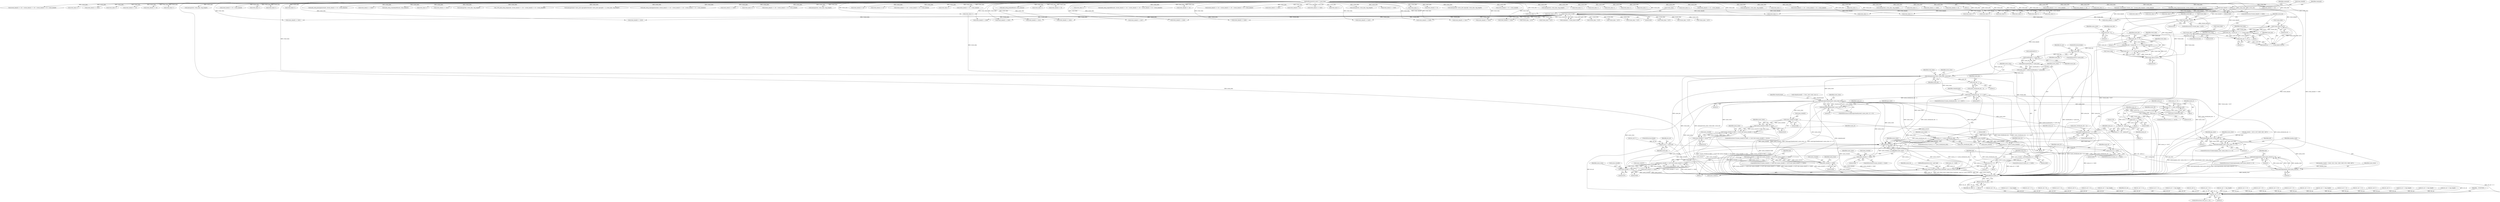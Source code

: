 digraph "0_wildmidi_660b513d99bced8783a4a5984ac2f742c74ebbdd_4@API" {
"1001338" [label="(Call,sizeof(uint8_t) * sysex_len)"];
"1001330" [label="(Call,!sysex_len)"];
"1001317" [label="(Call,sysex_len = (sysex_len << 7) + (*event_data & 0x7F))"];
"1001320" [label="(Call,sysex_len << 7)"];
"1001299" [label="(Call,sysex_len = (sysex_len << 7) + (*event_data & 0x7F))"];
"1001302" [label="(Call,sysex_len << 7)"];
"1001284" [label="(Call,sysex_len = 0)"];
"1001305" [label="(Call,*event_data & 0x7F)"];
"1000171" [label="(Call,event_data[0] >= 0x80)"];
"1000143" [label="(MethodParameterIn,uint8_t * event_data)"];
"1001292" [label="(Call,*event_data > 0x7f)"];
"1000179" [label="(Call,*event_data & 0xf0)"];
"1001313" [label="(Call,*event_data > 0x7f)"];
"1001323" [label="(Call,*event_data & 0x7F)"];
"1001337" [label="(Call,malloc(sizeof(uint8_t) * sysex_len))"];
"1001335" [label="(Call,sysex_store = malloc(sizeof(uint8_t) * sysex_len))"];
"1001342" [label="(Call,memcpy(sysex_store, event_data, sysex_len))"];
"1001347" [label="(Call,sysex_store[sysex_len - 1] == 0xF7)"];
"1001360" [label="(Call,memcmp(rolandsysexid, sysex_store, 4))"];
"1001359" [label="(Call,memcmp(rolandsysexid, sysex_store, 4) == 0)"];
"1001376" [label="(Call,sysex_cs += sysex_store[sysex_ofs])"];
"1001382" [label="(Call,sysex_cs > 0x7F)"];
"1001386" [label="(Call,sysex_cs -= 0x80)"];
"1001400" [label="(Call,128 - sysex_cs)"];
"1001398" [label="(Call,sysex_cs = 128 - sysex_cs)"];
"1001404" [label="(Call,sysex_cs == sysex_store[sysex_ofs])"];
"1001514" [label="(Call,free(sysex_store))"];
"1001391" [label="(Call,sysex_store[sysex_ofs + 1] != 0xf7)"];
"1001411" [label="(Call,sysex_store[4] == 0x40)"];
"1001420" [label="(Call,sysex_store[5] & 0xf0)"];
"1001419" [label="(Call,(sysex_store[5] & 0xf0) == 0x10)"];
"1001418" [label="(Call,((sysex_store[5] & 0xf0) == 0x10) && (sysex_store[6] == 0x15))"];
"1001435" [label="(Call,0x0f & sysex_store[5])"];
"1001433" [label="(Call,sysex_ch = 0x0f & sysex_store[5])"];
"1001441" [label="(Call,sysex_ch == 0x00)"];
"1001450" [label="(Call,sysex_ch <= 0x09)"];
"1001454" [label="(Call,sysex_ch -= 1)"];
"1001457" [label="(Call,midi_setup_sysex_roland_drum_track(mdi, sysex_ch, sysex_store[7]))"];
"1001466" [label="(Call,sysex_store[5] == 0x00)"];
"1001465" [label="(Call,(sysex_store[5] == 0x00) && (sysex_store[6] == 0x7F) && (sysex_store[7] == 0x00))"];
"1001426" [label="(Call,sysex_store[6] == 0x15)"];
"1001472" [label="(Call,sysex_store[6] == 0x7F)"];
"1001471" [label="(Call,(sysex_store[6] == 0x7F) && (sysex_store[7] == 0x00))"];
"1001477" [label="(Call,sysex_store[7] == 0x00)"];
"1001495" [label="(Call,memcmp(gm_reset, sysex_store, 5))"];
"1001494" [label="(Call,memcmp(gm_reset, sysex_store, 5) == 0)"];
"1001506" [label="(Call,memcmp(yamaha_reset,sysex_store,8))"];
"1001505" [label="(Call,memcmp(yamaha_reset,sysex_store,8) == 0)"];
"1001350" [label="(Call,sysex_len - 1)"];
"1001519" [label="(Call,ret_cnt += sysex_len)"];
"1001539" [label="(Call,ret_cnt == 0)"];
"1001548" [label="(Return,return ret_cnt;)"];
"1000147" [label="(Call,ret_cnt = 0)"];
"1000312" [label="(Call,event_data++)"];
"1001186" [label="(Call,(event_data[4] << 8) + event_data[5])"];
"1001289" [label="(Identifier,sysex_store)"];
"1001374" [label="(ControlStructure,do)"];
"1001471" [label="(Call,(sysex_store[6] == 0x7F) && (sysex_store[7] == 0x00))"];
"1000142" [label="(MethodParameterIn,struct _mdi *mdi)"];
"1001306" [label="(Call,*event_data)"];
"1001334" [label="(Identifier,ret_cnt)"];
"1001324" [label="(Call,*event_data)"];
"1001181" [label="(Call,event_data[3] << 16)"];
"1001391" [label="(Call,sysex_store[sysex_ofs + 1] != 0xf7)"];
"1001441" [label="(Call,sysex_ch == 0x00)"];
"1000145" [label="(Block,)"];
"1001292" [label="(Call,*event_data > 0x7f)"];
"1000358" [label="(Call,event_data[0] == 0x00)"];
"1000888" [label="(Call,event_data++)"];
"1001138" [label="(Call,mdi->events[mdi->events_size - 1].event_data.channel = event_data[2])"];
"1000369" [label="(Call,midi_setup_sequenceno(mdi, ((event_data[2] << 8) + event_data[3])))"];
"1001502" [label="(Identifier,mdi)"];
"1001453" [label="(Block,)"];
"1001440" [label="(ControlStructure,if (sysex_ch == 0x00))"];
"1001337" [label="(Call,malloc(sizeof(uint8_t) * sysex_len))"];
"1000798" [label="(Call,*event_data > 0x7f)"];
"1001286" [label="(Literal,0)"];
"1001419" [label="(Call,(sysex_store[5] & 0xf0) == 0x10)"];
"1001001" [label="(Call,ret_cnt += tmp_length)"];
"1001175" [label="(Call,event_data[2] << 24)"];
"1001360" [label="(Call,memcmp(rolandsysexid, sysex_store, 4))"];
"1001117" [label="(Call,(event_data[3] << 24) + (event_data[4] << 16) + (event_data[5] << 8) + event_data[6])"];
"1001299" [label="(Call,sysex_len = (sysex_len << 7) + (*event_data & 0x7F))"];
"1001233" [label="(Call,*event_data > 0x7f)"];
"1001538" [label="(ControlStructure,if (ret_cnt == 0))"];
"1001491" [label="(Call,yamaha_reset[] = {0x43, 0x10, 0x4c, 0x00, 0x00, 0x7e, 0x00, 0xf7})"];
"1001387" [label="(Identifier,sysex_cs)"];
"1001155" [label="(Call,ret_cnt += 7)"];
"1001534" [label="(Call,ret_cnt = 0)"];
"1000464" [label="(Call,event_data++)"];
"1001295" [label="(Literal,0x7f)"];
"1001327" [label="(Call,event_data++)"];
"1001386" [label="(Call,sysex_cs -= 0x80)"];
"1001481" [label="(Literal,0x00)"];
"1000363" [label="(Call,event_data[1] == 0x02)"];
"1000504" [label="(Call,event_data++)"];
"1001450" [label="(Call,sysex_ch <= 0x09)"];
"1001350" [label="(Call,sysex_len - 1)"];
"1001514" [label="(Call,free(sysex_store))"];
"1001338" [label="(Call,sizeof(uint8_t) * sysex_len)"];
"1001318" [label="(Identifier,sysex_len)"];
"1001084" [label="(Call,event_data[2] << 16)"];
"1001118" [label="(Call,event_data[3] << 24)"];
"1000866" [label="(Call,event_data++)"];
"1001520" [label="(Identifier,ret_cnt)"];
"1001336" [label="(Identifier,sysex_store)"];
"1000170" [label="(ControlStructure,if (event_data[0] >= 0x80))"];
"1000195" [label="(Identifier,command)"];
"1001424" [label="(Literal,0xf0)"];
"1000458" [label="(Call,event_data[0] == 0x02)"];
"1000224" [label="(Call,ret_cnt += 2)"];
"1001421" [label="(Call,sysex_store[5])"];
"1000770" [label="(Call,memcpy(text, event_data, tmp_length))"];
"1001345" [label="(Identifier,sysex_len)"];
"1001311" [label="(Call,ret_cnt++)"];
"1001319" [label="(Call,(sysex_len << 7) + (*event_data & 0x7F))"];
"1001284" [label="(Call,sysex_len = 0)"];
"1001070" [label="(Call,event_data[0] == 0x51)"];
"1000271" [label="(Call,ret_cnt += 2)"];
"1001214" [label="(Call,(event_data[2] << 8) + event_data[3])"];
"1001404" [label="(Call,sysex_cs == sysex_store[sysex_ofs])"];
"1001412" [label="(Call,sysex_store[4])"];
"1000793" [label="(Call,event_data++)"];
"1001308" [label="(Literal,0x7F)"];
"1001455" [label="(Identifier,sysex_ch)"];
"1001356" [label="(Call,rolandsysexid[] = { 0x41, 0x10, 0x42, 0x12 })"];
"1001270" [label="(Call,ret_cnt += tmp_length)"];
"1001304" [label="(Literal,7)"];
"1001413" [label="(Identifier,sysex_store)"];
"1001344" [label="(Identifier,event_data)"];
"1001449" [label="(ControlStructure,if (sysex_ch <= 0x09))"];
"1001521" [label="(Identifier,sysex_len)"];
"1000906" [label="(Call,event_data++)"];
"1001398" [label="(Call,sysex_cs = 128 - sysex_cs)"];
"1001302" [label="(Call,sysex_len << 7)"];
"1000714" [label="(Call,event_data[0] == 0x04)"];
"1000669" [label="(Call,event_data++)"];
"1000284" [label="(Call,event_data++)"];
"1001212" [label="(Call,midi_setup_keysignature(mdi, ((event_data[2] << 8) + event_data[3])))"];
"1001541" [label="(Literal,0)"];
"1000944" [label="(Call,*event_data > 0x7f)"];
"1001357" [label="(Identifier,rolandsysexid)"];
"1001365" [label="(Block,)"];
"1001166" [label="(Call,event_data[1] == 0x04)"];
"1001362" [label="(Identifier,sysex_store)"];
"1001540" [label="(Identifier,ret_cnt)"];
"1001018" [label="(Call,midi_setup_channelprefix(mdi, event_data[2]))"];
"1001451" [label="(Identifier,sysex_ch)"];
"1001496" [label="(Identifier,gm_reset)"];
"1000342" [label="(Call,ret_cnt += 2)"];
"1001297" [label="(ControlStructure,do)"];
"1000815" [label="(Call,event_data++)"];
"1001417" [label="(ControlStructure,if (((sysex_store[5] & 0xf0) == 0x10) && (sysex_store[6] == 0x15)))"];
"1001282" [label="(Block,)"];
"1000396" [label="(Call,*event_data > 0x7f)"];
"1001034" [label="(Call,event_data[1] == 0x01)"];
"1001495" [label="(Call,memcmp(gm_reset, sysex_store, 5))"];
"1001377" [label="(Identifier,sysex_cs)"];
"1001510" [label="(Literal,0)"];
"1000291" [label="(Call,ret_cnt += 2)"];
"1001436" [label="(Literal,0x0f)"];
"1000916" [label="(Call,memcpy(text, event_data, tmp_length))"];
"1001539" [label="(Call,ret_cnt == 0)"];
"1001081" [label="(Call,_WM_midi_setup_tempo(mdi, ((event_data[2] << 16) + (event_data[3] << 8) + event_data[4])))"];
"1001298" [label="(Block,)"];
"1001330" [label="(Call,!sysex_len)"];
"1001291" [label="(ControlStructure,if (*event_data > 0x7f))"];
"1000180" [label="(Call,*event_data)"];
"1000539" [label="(Call,memcpy(&mdi->extra_info.copyright[strlen(mdi->extra_info.copyright) + 1], event_data, tmp_length))"];
"1001172" [label="(Call,midi_setup_timesignature(mdi, ((event_data[2] << 24) + (event_data[3] << 16) + (event_data[4] << 8) + event_data[5])))"];
"1001346" [label="(ControlStructure,if (sysex_store[sysex_len - 1] == 0xF7))"];
"1001348" [label="(Call,sysex_store[sysex_len - 1])"];
"1001466" [label="(Call,sysex_store[5] == 0x00)"];
"1001349" [label="(Identifier,sysex_store)"];
"1000709" [label="(Call,ret_cnt += tmp_length)"];
"1001310" [label="(Identifier,event_data)"];
"1001075" [label="(Call,event_data[1] == 0x03)"];
"1001498" [label="(Literal,5)"];
"1001434" [label="(Identifier,sysex_ch)"];
"1000244" [label="(Call,event_data++)"];
"1000742" [label="(Call,event_data++)"];
"1001123" [label="(Call,(event_data[4] << 16) + (event_data[5] << 8) + event_data[6])"];
"1001489" [label="(Identifier,gm_reset)"];
"1001435" [label="(Call,0x0f & sysex_store[5])"];
"1001494" [label="(Call,memcmp(gm_reset, sysex_store, 5) == 0)"];
"1000305" [label="(Call,ret_cnt++)"];
"1000251" [label="(Call,ret_cnt += 2)"];
"1001445" [label="(Call,sysex_ch = 0x09)"];
"1000989" [label="(Call,memcpy(text, event_data, tmp_length))"];
"1001313" [label="(Call,*event_data > 0x7f)"];
"1001341" [label="(Identifier,sysex_len)"];
"1000279" [label="(Call,event_data++)"];
"1001382" [label="(Call,sysex_cs > 0x7F)"];
"1001403" [label="(ControlStructure,if (sysex_cs == sysex_store[sysex_ofs]))"];
"1001285" [label="(Identifier,sysex_len)"];
"1001215" [label="(Call,event_data[2] << 8)"];
"1001452" [label="(Literal,0x09)"];
"1000179" [label="(Call,*event_data & 0xf0)"];
"1001513" [label="(Identifier,mdi)"];
"1000652" [label="(Call,*event_data > 0x7f)"];
"1000230" [label="(Call,event_data[1] == 0)"];
"1001353" [label="(Literal,0xF7)"];
"1001305" [label="(Call,*event_data & 0x7F)"];
"1001083" [label="(Call,(event_data[2] << 16) + (event_data[3] << 8) + event_data[4])"];
"1000177" [label="(Call,command = *event_data & 0xf0)"];
"1000469" [label="(Call,*event_data > 0x7f)"];
"1000725" [label="(Call,*event_data > 0x7f)"];
"1000217" [label="(Call,event_data++)"];
"1001368" [label="(Identifier,sysex_cs)"];
"1000453" [label="(Call,ret_cnt += tmp_length)"];
"1001250" [label="(Call,event_data++)"];
"1001352" [label="(Literal,1)"];
"1001323" [label="(Call,*event_data & 0x7F)"];
"1001317" [label="(Call,sysex_len = (sysex_len << 7) + (*event_data & 0x7F))"];
"1000371" [label="(Call,(event_data[2] << 8) + event_data[3])"];
"1001402" [label="(Identifier,sysex_cs)"];
"1001517" [label="(Identifier,sysex_store)"];
"1001007" [label="(Call,event_data[0] == 0x20)"];
"1000299" [label="(Call,event_data++)"];
"1001161" [label="(Call,event_data[0] == 0x58)"];
"1001410" [label="(ControlStructure,if (sysex_store[4] == 0x40))"];
"1001476" [label="(Literal,0x7F)"];
"1001333" [label="(Call,ret_cnt++)"];
"1001098" [label="(Call,ret_cnt += 5)"];
"1001326" [label="(Literal,0x7F)"];
"1000385" [label="(Call,event_data[0] == 0x01)"];
"1001040" [label="(Call,midi_setup_portprefix(mdi, event_data[2]))"];
"1000391" [label="(Call,event_data++)"];
"1001472" [label="(Call,sysex_store[6] == 0x7F)"];
"1001519" [label="(Call,ret_cnt += sysex_len)"];
"1001045" [label="(Call,ret_cnt += 3)"];
"1001329" [label="(ControlStructure,if (!sysex_len))"];
"1001361" [label="(Identifier,rolandsysexid)"];
"1000372" [label="(Call,event_data[2] << 8)"];
"1001467" [label="(Call,sysex_store[5])"];
"1001325" [label="(Identifier,event_data)"];
"1001201" [label="(Call,event_data[0] == 0x59)"];
"1001405" [label="(Identifier,sysex_cs)"];
"1001104" [label="(Call,event_data[0] == 0x54)"];
"1000239" [label="(Call,event_data++)"];
"1000641" [label="(Call,event_data[0] == 0x03)"];
"1001470" [label="(Literal,0x00)"];
"1001378" [label="(Call,sysex_store[sysex_ofs])"];
"1001359" [label="(Call,memcmp(rolandsysexid, sysex_store, 4) == 0)"];
"1001509" [label="(Literal,8)"];
"1000760" [label="(Call,event_data++)"];
"1001456" [label="(Literal,1)"];
"1001384" [label="(Literal,0x7F)"];
"1001195" [label="(Call,ret_cnt += 6)"];
"1001064" [label="(Call,ret_cnt += 2)"];
"1001347" [label="(Call,sysex_store[sysex_len - 1] == 0xF7)"];
"1001321" [label="(Identifier,sysex_len)"];
"1001497" [label="(Identifier,sysex_store)"];
"1001115" [label="(Call,midi_setup_smpteoffset(mdi, ((event_data[3] << 24) + (event_data[4] << 16) + (event_data[5] << 8) + event_data[6])))"];
"1000175" [label="(Literal,0x80)"];
"1001422" [label="(Identifier,sysex_store)"];
"1001023" [label="(Call,ret_cnt += 3)"];
"1001301" [label="(Call,(sysex_len << 7) + (*event_data & 0x7F))"];
"1001124" [label="(Call,event_data[4] << 16)"];
"1001335" [label="(Call,sysex_store = malloc(sizeof(uint8_t) * sysex_len))"];
"1001460" [label="(Call,sysex_store[7])"];
"1001303" [label="(Identifier,sysex_len)"];
"1001174" [label="(Call,(event_data[2] << 24) + (event_data[3] << 16) + (event_data[4] << 8) + event_data[5])"];
"1001442" [label="(Identifier,sysex_ch)"];
"1001458" [label="(Identifier,mdi)"];
"1000636" [label="(Call,ret_cnt += tmp_length)"];
"1001012" [label="(Call,event_data[1] == 0x01)"];
"1000871" [label="(Call,*event_data > 0x7f)"];
"1001090" [label="(Call,event_data[3] << 8)"];
"1001425" [label="(Literal,0x10)"];
"1001464" [label="(ControlStructure,if ((sysex_store[5] == 0x00) && (sysex_store[6] == 0x7F) && (sysex_store[7] == 0x00)))"];
"1001223" [label="(Call,ret_cnt += 4)"];
"1001376" [label="(Call,sysex_cs += sysex_store[sysex_ofs])"];
"1001322" [label="(Literal,7)"];
"1001206" [label="(Call,event_data[1] == 0x02)"];
"1001474" [label="(Identifier,sysex_store)"];
"1001364" [label="(Literal,0)"];
"1001427" [label="(Call,sysex_store[6])"];
"1001390" [label="(Identifier,sysex_ofs)"];
"1000431" [label="(Call,event_data++)"];
"1000380" [label="(Call,ret_cnt += 4)"];
"1000182" [label="(Literal,0xf0)"];
"1001548" [label="(Return,return ret_cnt;)"];
"1001532" [label="(ControlStructure,break;)"];
"1001314" [label="(Call,*event_data)"];
"1001388" [label="(Literal,0x80)"];
"1001381" [label="(ControlStructure,if (sysex_cs > 0x7F))"];
"1001401" [label="(Literal,128)"];
"1000259" [label="(Call,event_data++)"];
"1000697" [label="(Call,memcpy(text, event_data, tmp_length))"];
"1001109" [label="(Call,event_data[1] == 0x05)"];
"1001300" [label="(Identifier,sysex_len)"];
"1001293" [label="(Call,*event_data)"];
"1000330" [label="(Call,event_data++)"];
"1001029" [label="(Call,event_data[0] == 0x21)"];
"1001433" [label="(Call,sysex_ch = 0x0f & sysex_store[5])"];
"1001418" [label="(Call,((sysex_store[5] & 0xf0) == 0x10) && (sysex_store[6] == 0x15))"];
"1001507" [label="(Identifier,yamaha_reset)"];
"1001550" [label="(MethodReturn,uint32_t)"];
"1001351" [label="(Identifier,sysex_len)"];
"1001342" [label="(Call,memcpy(sysex_store, event_data, sysex_len))"];
"1001508" [label="(Identifier,sysex_store)"];
"1000979" [label="(Call,event_data++)"];
"1001187" [label="(Call,event_data[4] << 8)"];
"1001307" [label="(Identifier,event_data)"];
"1000601" [label="(Call,memcpy(mdi->extra_info.copyright, event_data, tmp_length))"];
"1001051" [label="(Call,event_data[0] == 0x2F)"];
"1001493" [label="(ControlStructure,if (memcmp(gm_reset, sysex_store, 5) == 0))"];
"1001129" [label="(Call,(event_data[5] << 8) + event_data[6])"];
"1001446" [label="(Identifier,sysex_ch)"];
"1000860" [label="(Call,event_data[0] == 0x06)"];
"1001443" [label="(Literal,0x00)"];
"1001468" [label="(Identifier,sysex_store)"];
"1001339" [label="(Call,sizeof(uint8_t))"];
"1000264" [label="(Call,event_data++)"];
"1001437" [label="(Call,sysex_store[5])"];
"1000178" [label="(Identifier,command)"];
"1000190" [label="(Call,ret_cnt++)"];
"1000624" [label="(Call,memcpy(text, event_data, tmp_length))"];
"1000486" [label="(Call,event_data++)"];
"1000687" [label="(Call,event_data++)"];
"1001478" [label="(Call,sysex_store[7])"];
"1001332" [label="(ControlStructure,break;)"];
"1001411" [label="(Call,sysex_store[4] == 0x40)"];
"1001477" [label="(Call,sysex_store[7] == 0x00)"];
"1001399" [label="(Identifier,sysex_cs)"];
"1001431" [label="(Block,)"];
"1001459" [label="(Identifier,sysex_ch)"];
"1001473" [label="(Call,sysex_store[6])"];
"1000720" [label="(Call,event_data++)"];
"1001505" [label="(Call,memcmp(yamaha_reset,sysex_store,8) == 0)"];
"1001430" [label="(Literal,0x15)"];
"1000318" [label="(Call,ret_cnt++)"];
"1000855" [label="(Call,ret_cnt += tmp_length)"];
"1001465" [label="(Call,(sysex_store[5] == 0x00) && (sysex_store[6] == 0x7F) && (sysex_store[7] == 0x00))"];
"1000939" [label="(Call,event_data++)"];
"1000961" [label="(Call,event_data++)"];
"1000787" [label="(Call,event_data[0] == 0x05)"];
"1001515" [label="(Identifier,sysex_store)"];
"1001400" [label="(Call,128 - sysex_cs)"];
"1001309" [label="(Call,event_data++)"];
"1000647" [label="(Call,event_data++)"];
"1001089" [label="(Call,(event_data[3] << 8) + event_data[4])"];
"1000143" [label="(MethodParameterIn,uint8_t * event_data)"];
"1000325" [label="(Call,event_data++)"];
"1001320" [label="(Call,sysex_len << 7)"];
"1001392" [label="(Call,sysex_store[sysex_ofs + 1])"];
"1000172" [label="(Call,event_data[0])"];
"1000441" [label="(Call,memcpy(text, event_data, tmp_length))"];
"1001415" [label="(Literal,0x40)"];
"1001479" [label="(Identifier,sysex_store)"];
"1000833" [label="(Call,event_data++)"];
"1001488" [label="(Call,gm_reset[] = {0x7e, 0x7f, 0x09, 0x01, 0xf7})"];
"1000782" [label="(Call,ret_cnt += tmp_length)"];
"1001180" [label="(Call,(event_data[3] << 16) + (event_data[4] << 8) + event_data[5])"];
"1001506" [label="(Call,memcmp(yamaha_reset,sysex_store,8))"];
"1000928" [label="(Call,ret_cnt += tmp_length)"];
"1001406" [label="(Call,sysex_store[sysex_ofs])"];
"1000933" [label="(Call,event_data[0] == 0x07)"];
"1001363" [label="(Literal,4)"];
"1001358" [label="(ControlStructure,if (memcmp(rolandsysexid, sysex_store, 4) == 0))"];
"1001228" [label="(Call,event_data++)"];
"1001457" [label="(Call,midi_setup_sysex_roland_drum_track(mdi, sysex_ch, sysex_store[7]))"];
"1001397" [label="(Literal,0xf7)"];
"1000212" [label="(Call,event_data++)"];
"1001316" [label="(Literal,0x7f)"];
"1001367" [label="(Call,sysex_cs = 0)"];
"1001549" [label="(Identifier,ret_cnt)"];
"1001499" [label="(Literal,0)"];
"1000843" [label="(Call,memcpy(text, event_data, tmp_length))"];
"1000413" [label="(Call,event_data++)"];
"1001343" [label="(Identifier,sysex_store)"];
"1001420" [label="(Call,sysex_store[5] & 0xf0)"];
"1001543" [label="(Identifier,__FUNCTION__)"];
"1001056" [label="(Call,event_data[1] == 0x00)"];
"1001130" [label="(Call,event_data[5] << 8)"];
"1001484" [label="(Identifier,mdi)"];
"1001504" [label="(ControlStructure,if (memcmp(yamaha_reset,sysex_store,8) == 0))"];
"1001428" [label="(Identifier,sysex_store)"];
"1001328" [label="(Identifier,event_data)"];
"1001331" [label="(Identifier,sysex_len)"];
"1001426" [label="(Call,sysex_store[6] == 0x15)"];
"1001383" [label="(Identifier,sysex_cs)"];
"1001375" [label="(Block,)"];
"1000187" [label="(Call,event_data++)"];
"1000171" [label="(Call,event_data[0] >= 0x80)"];
"1001385" [label="(Block,)"];
"1001454" [label="(Call,sysex_ch -= 1)"];
"1001338" -> "1001337"  [label="AST: "];
"1001338" -> "1001341"  [label="CFG: "];
"1001339" -> "1001338"  [label="AST: "];
"1001341" -> "1001338"  [label="AST: "];
"1001337" -> "1001338"  [label="CFG: "];
"1001338" -> "1001337"  [label="DDG: sysex_len"];
"1001330" -> "1001338"  [label="DDG: sysex_len"];
"1001338" -> "1001342"  [label="DDG: sysex_len"];
"1001330" -> "1001329"  [label="AST: "];
"1001330" -> "1001331"  [label="CFG: "];
"1001331" -> "1001330"  [label="AST: "];
"1001332" -> "1001330"  [label="CFG: "];
"1001334" -> "1001330"  [label="CFG: "];
"1001330" -> "1001550"  [label="DDG: !sysex_len"];
"1001330" -> "1001550"  [label="DDG: sysex_len"];
"1001317" -> "1001330"  [label="DDG: sysex_len"];
"1001317" -> "1001282"  [label="AST: "];
"1001317" -> "1001319"  [label="CFG: "];
"1001318" -> "1001317"  [label="AST: "];
"1001319" -> "1001317"  [label="AST: "];
"1001328" -> "1001317"  [label="CFG: "];
"1001317" -> "1001550"  [label="DDG: (sysex_len << 7) + (*event_data & 0x7F)"];
"1001320" -> "1001317"  [label="DDG: sysex_len"];
"1001320" -> "1001317"  [label="DDG: 7"];
"1001323" -> "1001317"  [label="DDG: *event_data"];
"1001323" -> "1001317"  [label="DDG: 0x7F"];
"1001320" -> "1001319"  [label="AST: "];
"1001320" -> "1001322"  [label="CFG: "];
"1001321" -> "1001320"  [label="AST: "];
"1001322" -> "1001320"  [label="AST: "];
"1001325" -> "1001320"  [label="CFG: "];
"1001320" -> "1001319"  [label="DDG: sysex_len"];
"1001320" -> "1001319"  [label="DDG: 7"];
"1001299" -> "1001320"  [label="DDG: sysex_len"];
"1001284" -> "1001320"  [label="DDG: sysex_len"];
"1001299" -> "1001298"  [label="AST: "];
"1001299" -> "1001301"  [label="CFG: "];
"1001300" -> "1001299"  [label="AST: "];
"1001301" -> "1001299"  [label="AST: "];
"1001310" -> "1001299"  [label="CFG: "];
"1001302" -> "1001299"  [label="DDG: sysex_len"];
"1001302" -> "1001299"  [label="DDG: 7"];
"1001305" -> "1001299"  [label="DDG: *event_data"];
"1001305" -> "1001299"  [label="DDG: 0x7F"];
"1001299" -> "1001302"  [label="DDG: sysex_len"];
"1001302" -> "1001301"  [label="AST: "];
"1001302" -> "1001304"  [label="CFG: "];
"1001303" -> "1001302"  [label="AST: "];
"1001304" -> "1001302"  [label="AST: "];
"1001307" -> "1001302"  [label="CFG: "];
"1001302" -> "1001301"  [label="DDG: sysex_len"];
"1001302" -> "1001301"  [label="DDG: 7"];
"1001284" -> "1001302"  [label="DDG: sysex_len"];
"1001284" -> "1001282"  [label="AST: "];
"1001284" -> "1001286"  [label="CFG: "];
"1001285" -> "1001284"  [label="AST: "];
"1001286" -> "1001284"  [label="AST: "];
"1001289" -> "1001284"  [label="CFG: "];
"1001305" -> "1001301"  [label="AST: "];
"1001305" -> "1001308"  [label="CFG: "];
"1001306" -> "1001305"  [label="AST: "];
"1001308" -> "1001305"  [label="AST: "];
"1001301" -> "1001305"  [label="CFG: "];
"1001305" -> "1001301"  [label="DDG: *event_data"];
"1001305" -> "1001301"  [label="DDG: 0x7F"];
"1000171" -> "1001305"  [label="DDG: event_data[0]"];
"1001292" -> "1001305"  [label="DDG: *event_data"];
"1001313" -> "1001305"  [label="DDG: *event_data"];
"1001305" -> "1001313"  [label="DDG: *event_data"];
"1000171" -> "1000170"  [label="AST: "];
"1000171" -> "1000175"  [label="CFG: "];
"1000172" -> "1000171"  [label="AST: "];
"1000175" -> "1000171"  [label="AST: "];
"1000178" -> "1000171"  [label="CFG: "];
"1000195" -> "1000171"  [label="CFG: "];
"1000171" -> "1001550"  [label="DDG: event_data[0]"];
"1000171" -> "1001550"  [label="DDG: event_data[0] >= 0x80"];
"1000143" -> "1000171"  [label="DDG: event_data"];
"1000171" -> "1000179"  [label="DDG: event_data[0]"];
"1000171" -> "1000187"  [label="DDG: event_data[0]"];
"1000171" -> "1000212"  [label="DDG: event_data[0]"];
"1000171" -> "1000217"  [label="DDG: event_data[0]"];
"1000171" -> "1000239"  [label="DDG: event_data[0]"];
"1000171" -> "1000244"  [label="DDG: event_data[0]"];
"1000171" -> "1000259"  [label="DDG: event_data[0]"];
"1000171" -> "1000264"  [label="DDG: event_data[0]"];
"1000171" -> "1000279"  [label="DDG: event_data[0]"];
"1000171" -> "1000284"  [label="DDG: event_data[0]"];
"1000171" -> "1000299"  [label="DDG: event_data[0]"];
"1000171" -> "1000312"  [label="DDG: event_data[0]"];
"1000171" -> "1000325"  [label="DDG: event_data[0]"];
"1000171" -> "1000330"  [label="DDG: event_data[0]"];
"1000171" -> "1000358"  [label="DDG: event_data[0]"];
"1000171" -> "1001292"  [label="DDG: event_data[0]"];
"1000171" -> "1001309"  [label="DDG: event_data[0]"];
"1000171" -> "1001313"  [label="DDG: event_data[0]"];
"1000171" -> "1001323"  [label="DDG: event_data[0]"];
"1000171" -> "1001327"  [label="DDG: event_data[0]"];
"1000171" -> "1001342"  [label="DDG: event_data[0]"];
"1000143" -> "1000141"  [label="AST: "];
"1000143" -> "1001550"  [label="DDG: event_data"];
"1000143" -> "1000187"  [label="DDG: event_data"];
"1000143" -> "1000212"  [label="DDG: event_data"];
"1000143" -> "1000217"  [label="DDG: event_data"];
"1000143" -> "1000230"  [label="DDG: event_data"];
"1000143" -> "1000239"  [label="DDG: event_data"];
"1000143" -> "1000244"  [label="DDG: event_data"];
"1000143" -> "1000259"  [label="DDG: event_data"];
"1000143" -> "1000264"  [label="DDG: event_data"];
"1000143" -> "1000279"  [label="DDG: event_data"];
"1000143" -> "1000284"  [label="DDG: event_data"];
"1000143" -> "1000299"  [label="DDG: event_data"];
"1000143" -> "1000312"  [label="DDG: event_data"];
"1000143" -> "1000325"  [label="DDG: event_data"];
"1000143" -> "1000330"  [label="DDG: event_data"];
"1000143" -> "1000358"  [label="DDG: event_data"];
"1000143" -> "1000363"  [label="DDG: event_data"];
"1000143" -> "1000369"  [label="DDG: event_data"];
"1000143" -> "1000372"  [label="DDG: event_data"];
"1000143" -> "1000371"  [label="DDG: event_data"];
"1000143" -> "1000385"  [label="DDG: event_data"];
"1000143" -> "1000391"  [label="DDG: event_data"];
"1000143" -> "1000413"  [label="DDG: event_data"];
"1000143" -> "1000431"  [label="DDG: event_data"];
"1000143" -> "1000441"  [label="DDG: event_data"];
"1000143" -> "1000458"  [label="DDG: event_data"];
"1000143" -> "1000464"  [label="DDG: event_data"];
"1000143" -> "1000486"  [label="DDG: event_data"];
"1000143" -> "1000504"  [label="DDG: event_data"];
"1000143" -> "1000539"  [label="DDG: event_data"];
"1000143" -> "1000601"  [label="DDG: event_data"];
"1000143" -> "1000624"  [label="DDG: event_data"];
"1000143" -> "1000641"  [label="DDG: event_data"];
"1000143" -> "1000647"  [label="DDG: event_data"];
"1000143" -> "1000669"  [label="DDG: event_data"];
"1000143" -> "1000687"  [label="DDG: event_data"];
"1000143" -> "1000697"  [label="DDG: event_data"];
"1000143" -> "1000714"  [label="DDG: event_data"];
"1000143" -> "1000720"  [label="DDG: event_data"];
"1000143" -> "1000742"  [label="DDG: event_data"];
"1000143" -> "1000760"  [label="DDG: event_data"];
"1000143" -> "1000770"  [label="DDG: event_data"];
"1000143" -> "1000787"  [label="DDG: event_data"];
"1000143" -> "1000793"  [label="DDG: event_data"];
"1000143" -> "1000815"  [label="DDG: event_data"];
"1000143" -> "1000833"  [label="DDG: event_data"];
"1000143" -> "1000843"  [label="DDG: event_data"];
"1000143" -> "1000860"  [label="DDG: event_data"];
"1000143" -> "1000866"  [label="DDG: event_data"];
"1000143" -> "1000888"  [label="DDG: event_data"];
"1000143" -> "1000906"  [label="DDG: event_data"];
"1000143" -> "1000916"  [label="DDG: event_data"];
"1000143" -> "1000933"  [label="DDG: event_data"];
"1000143" -> "1000939"  [label="DDG: event_data"];
"1000143" -> "1000961"  [label="DDG: event_data"];
"1000143" -> "1000979"  [label="DDG: event_data"];
"1000143" -> "1000989"  [label="DDG: event_data"];
"1000143" -> "1001007"  [label="DDG: event_data"];
"1000143" -> "1001012"  [label="DDG: event_data"];
"1000143" -> "1001018"  [label="DDG: event_data"];
"1000143" -> "1001029"  [label="DDG: event_data"];
"1000143" -> "1001034"  [label="DDG: event_data"];
"1000143" -> "1001040"  [label="DDG: event_data"];
"1000143" -> "1001051"  [label="DDG: event_data"];
"1000143" -> "1001056"  [label="DDG: event_data"];
"1000143" -> "1001070"  [label="DDG: event_data"];
"1000143" -> "1001075"  [label="DDG: event_data"];
"1000143" -> "1001081"  [label="DDG: event_data"];
"1000143" -> "1001084"  [label="DDG: event_data"];
"1000143" -> "1001083"  [label="DDG: event_data"];
"1000143" -> "1001090"  [label="DDG: event_data"];
"1000143" -> "1001089"  [label="DDG: event_data"];
"1000143" -> "1001104"  [label="DDG: event_data"];
"1000143" -> "1001109"  [label="DDG: event_data"];
"1000143" -> "1001115"  [label="DDG: event_data"];
"1000143" -> "1001118"  [label="DDG: event_data"];
"1000143" -> "1001117"  [label="DDG: event_data"];
"1000143" -> "1001124"  [label="DDG: event_data"];
"1000143" -> "1001123"  [label="DDG: event_data"];
"1000143" -> "1001130"  [label="DDG: event_data"];
"1000143" -> "1001129"  [label="DDG: event_data"];
"1000143" -> "1001138"  [label="DDG: event_data"];
"1000143" -> "1001161"  [label="DDG: event_data"];
"1000143" -> "1001166"  [label="DDG: event_data"];
"1000143" -> "1001172"  [label="DDG: event_data"];
"1000143" -> "1001175"  [label="DDG: event_data"];
"1000143" -> "1001174"  [label="DDG: event_data"];
"1000143" -> "1001181"  [label="DDG: event_data"];
"1000143" -> "1001180"  [label="DDG: event_data"];
"1000143" -> "1001187"  [label="DDG: event_data"];
"1000143" -> "1001186"  [label="DDG: event_data"];
"1000143" -> "1001201"  [label="DDG: event_data"];
"1000143" -> "1001206"  [label="DDG: event_data"];
"1000143" -> "1001212"  [label="DDG: event_data"];
"1000143" -> "1001215"  [label="DDG: event_data"];
"1000143" -> "1001214"  [label="DDG: event_data"];
"1000143" -> "1001228"  [label="DDG: event_data"];
"1000143" -> "1001250"  [label="DDG: event_data"];
"1000143" -> "1001309"  [label="DDG: event_data"];
"1000143" -> "1001327"  [label="DDG: event_data"];
"1000143" -> "1001342"  [label="DDG: event_data"];
"1001292" -> "1001291"  [label="AST: "];
"1001292" -> "1001295"  [label="CFG: "];
"1001293" -> "1001292"  [label="AST: "];
"1001295" -> "1001292"  [label="AST: "];
"1001300" -> "1001292"  [label="CFG: "];
"1001318" -> "1001292"  [label="CFG: "];
"1001292" -> "1001550"  [label="DDG: *event_data > 0x7f"];
"1000179" -> "1001292"  [label="DDG: *event_data"];
"1001292" -> "1001323"  [label="DDG: *event_data"];
"1000179" -> "1000177"  [label="AST: "];
"1000179" -> "1000182"  [label="CFG: "];
"1000180" -> "1000179"  [label="AST: "];
"1000182" -> "1000179"  [label="AST: "];
"1000177" -> "1000179"  [label="CFG: "];
"1000179" -> "1001550"  [label="DDG: *event_data"];
"1000179" -> "1000177"  [label="DDG: *event_data"];
"1000179" -> "1000177"  [label="DDG: 0xf0"];
"1000179" -> "1000358"  [label="DDG: *event_data"];
"1000179" -> "1000385"  [label="DDG: *event_data"];
"1000179" -> "1000396"  [label="DDG: *event_data"];
"1000179" -> "1000458"  [label="DDG: *event_data"];
"1000179" -> "1000469"  [label="DDG: *event_data"];
"1000179" -> "1000641"  [label="DDG: *event_data"];
"1000179" -> "1000652"  [label="DDG: *event_data"];
"1000179" -> "1000714"  [label="DDG: *event_data"];
"1000179" -> "1000725"  [label="DDG: *event_data"];
"1000179" -> "1000787"  [label="DDG: *event_data"];
"1000179" -> "1000798"  [label="DDG: *event_data"];
"1000179" -> "1000860"  [label="DDG: *event_data"];
"1000179" -> "1000871"  [label="DDG: *event_data"];
"1000179" -> "1000933"  [label="DDG: *event_data"];
"1000179" -> "1000944"  [label="DDG: *event_data"];
"1000179" -> "1001007"  [label="DDG: *event_data"];
"1000179" -> "1001029"  [label="DDG: *event_data"];
"1000179" -> "1001051"  [label="DDG: *event_data"];
"1000179" -> "1001070"  [label="DDG: *event_data"];
"1000179" -> "1001104"  [label="DDG: *event_data"];
"1000179" -> "1001161"  [label="DDG: *event_data"];
"1000179" -> "1001201"  [label="DDG: *event_data"];
"1000179" -> "1001233"  [label="DDG: *event_data"];
"1001313" -> "1001297"  [label="AST: "];
"1001313" -> "1001316"  [label="CFG: "];
"1001314" -> "1001313"  [label="AST: "];
"1001316" -> "1001313"  [label="AST: "];
"1001300" -> "1001313"  [label="CFG: "];
"1001318" -> "1001313"  [label="CFG: "];
"1001313" -> "1001550"  [label="DDG: *event_data > 0x7f"];
"1001313" -> "1001323"  [label="DDG: *event_data"];
"1001323" -> "1001319"  [label="AST: "];
"1001323" -> "1001326"  [label="CFG: "];
"1001324" -> "1001323"  [label="AST: "];
"1001326" -> "1001323"  [label="AST: "];
"1001319" -> "1001323"  [label="CFG: "];
"1001323" -> "1001550"  [label="DDG: *event_data"];
"1001323" -> "1001319"  [label="DDG: *event_data"];
"1001323" -> "1001319"  [label="DDG: 0x7F"];
"1001337" -> "1001335"  [label="AST: "];
"1001335" -> "1001337"  [label="CFG: "];
"1001337" -> "1001550"  [label="DDG: sizeof(uint8_t) * sysex_len"];
"1001337" -> "1001335"  [label="DDG: sizeof(uint8_t) * sysex_len"];
"1001335" -> "1001282"  [label="AST: "];
"1001336" -> "1001335"  [label="AST: "];
"1001343" -> "1001335"  [label="CFG: "];
"1001335" -> "1001550"  [label="DDG: malloc(sizeof(uint8_t) * sysex_len)"];
"1001335" -> "1001342"  [label="DDG: sysex_store"];
"1001342" -> "1001282"  [label="AST: "];
"1001342" -> "1001345"  [label="CFG: "];
"1001343" -> "1001342"  [label="AST: "];
"1001344" -> "1001342"  [label="AST: "];
"1001345" -> "1001342"  [label="AST: "];
"1001349" -> "1001342"  [label="CFG: "];
"1001342" -> "1001550"  [label="DDG: memcpy(sysex_store, event_data, sysex_len)"];
"1001342" -> "1001550"  [label="DDG: event_data"];
"1001327" -> "1001342"  [label="DDG: event_data"];
"1001342" -> "1001347"  [label="DDG: sysex_store"];
"1001342" -> "1001350"  [label="DDG: sysex_len"];
"1001342" -> "1001360"  [label="DDG: sysex_store"];
"1001342" -> "1001514"  [label="DDG: sysex_store"];
"1001347" -> "1001346"  [label="AST: "];
"1001347" -> "1001353"  [label="CFG: "];
"1001348" -> "1001347"  [label="AST: "];
"1001353" -> "1001347"  [label="AST: "];
"1001357" -> "1001347"  [label="CFG: "];
"1001515" -> "1001347"  [label="CFG: "];
"1001347" -> "1001550"  [label="DDG: sysex_store[sysex_len - 1] == 0xF7"];
"1001347" -> "1001550"  [label="DDG: sysex_store[sysex_len - 1]"];
"1001347" -> "1001360"  [label="DDG: sysex_store[sysex_len - 1]"];
"1001347" -> "1001495"  [label="DDG: sysex_store[sysex_len - 1]"];
"1001347" -> "1001506"  [label="DDG: sysex_store[sysex_len - 1]"];
"1001347" -> "1001514"  [label="DDG: sysex_store[sysex_len - 1]"];
"1001360" -> "1001359"  [label="AST: "];
"1001360" -> "1001363"  [label="CFG: "];
"1001361" -> "1001360"  [label="AST: "];
"1001362" -> "1001360"  [label="AST: "];
"1001363" -> "1001360"  [label="AST: "];
"1001364" -> "1001360"  [label="CFG: "];
"1001360" -> "1001550"  [label="DDG: rolandsysexid"];
"1001360" -> "1001359"  [label="DDG: rolandsysexid"];
"1001360" -> "1001359"  [label="DDG: sysex_store"];
"1001360" -> "1001359"  [label="DDG: 4"];
"1001356" -> "1001360"  [label="DDG: rolandsysexid"];
"1001360" -> "1001376"  [label="DDG: sysex_store"];
"1001360" -> "1001391"  [label="DDG: sysex_store"];
"1001360" -> "1001404"  [label="DDG: sysex_store"];
"1001360" -> "1001411"  [label="DDG: sysex_store"];
"1001360" -> "1001420"  [label="DDG: sysex_store"];
"1001360" -> "1001426"  [label="DDG: sysex_store"];
"1001360" -> "1001435"  [label="DDG: sysex_store"];
"1001360" -> "1001457"  [label="DDG: sysex_store"];
"1001360" -> "1001466"  [label="DDG: sysex_store"];
"1001360" -> "1001472"  [label="DDG: sysex_store"];
"1001360" -> "1001477"  [label="DDG: sysex_store"];
"1001360" -> "1001495"  [label="DDG: sysex_store"];
"1001360" -> "1001514"  [label="DDG: sysex_store"];
"1001359" -> "1001358"  [label="AST: "];
"1001359" -> "1001364"  [label="CFG: "];
"1001364" -> "1001359"  [label="AST: "];
"1001368" -> "1001359"  [label="CFG: "];
"1001489" -> "1001359"  [label="CFG: "];
"1001359" -> "1001550"  [label="DDG: memcmp(rolandsysexid, sysex_store, 4) == 0"];
"1001359" -> "1001550"  [label="DDG: memcmp(rolandsysexid, sysex_store, 4)"];
"1001376" -> "1001375"  [label="AST: "];
"1001376" -> "1001378"  [label="CFG: "];
"1001377" -> "1001376"  [label="AST: "];
"1001378" -> "1001376"  [label="AST: "];
"1001383" -> "1001376"  [label="CFG: "];
"1001386" -> "1001376"  [label="DDG: sysex_cs"];
"1001382" -> "1001376"  [label="DDG: sysex_cs"];
"1001367" -> "1001376"  [label="DDG: sysex_cs"];
"1001376" -> "1001382"  [label="DDG: sysex_cs"];
"1001382" -> "1001381"  [label="AST: "];
"1001382" -> "1001384"  [label="CFG: "];
"1001383" -> "1001382"  [label="AST: "];
"1001384" -> "1001382"  [label="AST: "];
"1001387" -> "1001382"  [label="CFG: "];
"1001390" -> "1001382"  [label="CFG: "];
"1001382" -> "1001550"  [label="DDG: sysex_cs > 0x7F"];
"1001382" -> "1001386"  [label="DDG: sysex_cs"];
"1001382" -> "1001400"  [label="DDG: sysex_cs"];
"1001386" -> "1001385"  [label="AST: "];
"1001386" -> "1001388"  [label="CFG: "];
"1001387" -> "1001386"  [label="AST: "];
"1001388" -> "1001386"  [label="AST: "];
"1001390" -> "1001386"  [label="CFG: "];
"1001386" -> "1001400"  [label="DDG: sysex_cs"];
"1001400" -> "1001398"  [label="AST: "];
"1001400" -> "1001402"  [label="CFG: "];
"1001401" -> "1001400"  [label="AST: "];
"1001402" -> "1001400"  [label="AST: "];
"1001398" -> "1001400"  [label="CFG: "];
"1001400" -> "1001398"  [label="DDG: 128"];
"1001400" -> "1001398"  [label="DDG: sysex_cs"];
"1001398" -> "1001365"  [label="AST: "];
"1001399" -> "1001398"  [label="AST: "];
"1001405" -> "1001398"  [label="CFG: "];
"1001398" -> "1001550"  [label="DDG: 128 - sysex_cs"];
"1001398" -> "1001404"  [label="DDG: sysex_cs"];
"1001404" -> "1001403"  [label="AST: "];
"1001404" -> "1001406"  [label="CFG: "];
"1001405" -> "1001404"  [label="AST: "];
"1001406" -> "1001404"  [label="AST: "];
"1001413" -> "1001404"  [label="CFG: "];
"1001515" -> "1001404"  [label="CFG: "];
"1001404" -> "1001550"  [label="DDG: sysex_cs"];
"1001404" -> "1001550"  [label="DDG: sysex_cs == sysex_store[sysex_ofs]"];
"1001404" -> "1001550"  [label="DDG: sysex_store[sysex_ofs]"];
"1001404" -> "1001514"  [label="DDG: sysex_store[sysex_ofs]"];
"1001514" -> "1001282"  [label="AST: "];
"1001514" -> "1001515"  [label="CFG: "];
"1001515" -> "1001514"  [label="AST: "];
"1001517" -> "1001514"  [label="CFG: "];
"1001495" -> "1001514"  [label="DDG: sysex_store"];
"1001457" -> "1001514"  [label="DDG: sysex_store[7]"];
"1001435" -> "1001514"  [label="DDG: sysex_store[5]"];
"1001472" -> "1001514"  [label="DDG: sysex_store[6]"];
"1001426" -> "1001514"  [label="DDG: sysex_store[6]"];
"1001477" -> "1001514"  [label="DDG: sysex_store[7]"];
"1001411" -> "1001514"  [label="DDG: sysex_store[4]"];
"1001466" -> "1001514"  [label="DDG: sysex_store[5]"];
"1001391" -> "1001514"  [label="DDG: sysex_store[sysex_ofs + 1]"];
"1001506" -> "1001514"  [label="DDG: sysex_store"];
"1001391" -> "1001374"  [label="AST: "];
"1001391" -> "1001397"  [label="CFG: "];
"1001392" -> "1001391"  [label="AST: "];
"1001397" -> "1001391"  [label="AST: "];
"1001377" -> "1001391"  [label="CFG: "];
"1001399" -> "1001391"  [label="CFG: "];
"1001391" -> "1001550"  [label="DDG: sysex_store[sysex_ofs + 1]"];
"1001391" -> "1001550"  [label="DDG: sysex_store[sysex_ofs + 1] != 0xf7"];
"1001411" -> "1001410"  [label="AST: "];
"1001411" -> "1001415"  [label="CFG: "];
"1001412" -> "1001411"  [label="AST: "];
"1001415" -> "1001411"  [label="AST: "];
"1001422" -> "1001411"  [label="CFG: "];
"1001515" -> "1001411"  [label="CFG: "];
"1001411" -> "1001550"  [label="DDG: sysex_store[4] == 0x40"];
"1001411" -> "1001550"  [label="DDG: sysex_store[4]"];
"1001420" -> "1001419"  [label="AST: "];
"1001420" -> "1001424"  [label="CFG: "];
"1001421" -> "1001420"  [label="AST: "];
"1001424" -> "1001420"  [label="AST: "];
"1001425" -> "1001420"  [label="CFG: "];
"1001420" -> "1001419"  [label="DDG: sysex_store[5]"];
"1001420" -> "1001419"  [label="DDG: 0xf0"];
"1001420" -> "1001435"  [label="DDG: sysex_store[5]"];
"1001420" -> "1001466"  [label="DDG: sysex_store[5]"];
"1001419" -> "1001418"  [label="AST: "];
"1001419" -> "1001425"  [label="CFG: "];
"1001425" -> "1001419"  [label="AST: "];
"1001428" -> "1001419"  [label="CFG: "];
"1001418" -> "1001419"  [label="CFG: "];
"1001419" -> "1001550"  [label="DDG: sysex_store[5] & 0xf0"];
"1001419" -> "1001418"  [label="DDG: sysex_store[5] & 0xf0"];
"1001419" -> "1001418"  [label="DDG: 0x10"];
"1001418" -> "1001417"  [label="AST: "];
"1001418" -> "1001426"  [label="CFG: "];
"1001426" -> "1001418"  [label="AST: "];
"1001434" -> "1001418"  [label="CFG: "];
"1001468" -> "1001418"  [label="CFG: "];
"1001418" -> "1001550"  [label="DDG: (sysex_store[5] & 0xf0) == 0x10"];
"1001418" -> "1001550"  [label="DDG: ((sysex_store[5] & 0xf0) == 0x10) && (sysex_store[6] == 0x15)"];
"1001418" -> "1001550"  [label="DDG: sysex_store[6] == 0x15"];
"1001426" -> "1001418"  [label="DDG: sysex_store[6]"];
"1001426" -> "1001418"  [label="DDG: 0x15"];
"1001435" -> "1001433"  [label="AST: "];
"1001435" -> "1001437"  [label="CFG: "];
"1001436" -> "1001435"  [label="AST: "];
"1001437" -> "1001435"  [label="AST: "];
"1001433" -> "1001435"  [label="CFG: "];
"1001435" -> "1001550"  [label="DDG: sysex_store[5]"];
"1001435" -> "1001433"  [label="DDG: 0x0f"];
"1001435" -> "1001433"  [label="DDG: sysex_store[5]"];
"1001433" -> "1001431"  [label="AST: "];
"1001434" -> "1001433"  [label="AST: "];
"1001442" -> "1001433"  [label="CFG: "];
"1001433" -> "1001550"  [label="DDG: 0x0f & sysex_store[5]"];
"1001433" -> "1001441"  [label="DDG: sysex_ch"];
"1001441" -> "1001440"  [label="AST: "];
"1001441" -> "1001443"  [label="CFG: "];
"1001442" -> "1001441"  [label="AST: "];
"1001443" -> "1001441"  [label="AST: "];
"1001446" -> "1001441"  [label="CFG: "];
"1001451" -> "1001441"  [label="CFG: "];
"1001441" -> "1001550"  [label="DDG: sysex_ch == 0x00"];
"1001441" -> "1001450"  [label="DDG: sysex_ch"];
"1001450" -> "1001449"  [label="AST: "];
"1001450" -> "1001452"  [label="CFG: "];
"1001451" -> "1001450"  [label="AST: "];
"1001452" -> "1001450"  [label="AST: "];
"1001455" -> "1001450"  [label="CFG: "];
"1001458" -> "1001450"  [label="CFG: "];
"1001450" -> "1001550"  [label="DDG: sysex_ch <= 0x09"];
"1001450" -> "1001454"  [label="DDG: sysex_ch"];
"1001450" -> "1001457"  [label="DDG: sysex_ch"];
"1001454" -> "1001453"  [label="AST: "];
"1001454" -> "1001456"  [label="CFG: "];
"1001455" -> "1001454"  [label="AST: "];
"1001456" -> "1001454"  [label="AST: "];
"1001458" -> "1001454"  [label="CFG: "];
"1001454" -> "1001457"  [label="DDG: sysex_ch"];
"1001457" -> "1001431"  [label="AST: "];
"1001457" -> "1001460"  [label="CFG: "];
"1001458" -> "1001457"  [label="AST: "];
"1001459" -> "1001457"  [label="AST: "];
"1001460" -> "1001457"  [label="AST: "];
"1001515" -> "1001457"  [label="CFG: "];
"1001457" -> "1001550"  [label="DDG: sysex_store[7]"];
"1001457" -> "1001550"  [label="DDG: sysex_ch"];
"1001457" -> "1001550"  [label="DDG: midi_setup_sysex_roland_drum_track(mdi, sysex_ch, sysex_store[7])"];
"1001457" -> "1001550"  [label="DDG: mdi"];
"1000142" -> "1001457"  [label="DDG: mdi"];
"1001445" -> "1001457"  [label="DDG: sysex_ch"];
"1001466" -> "1001465"  [label="AST: "];
"1001466" -> "1001470"  [label="CFG: "];
"1001467" -> "1001466"  [label="AST: "];
"1001470" -> "1001466"  [label="AST: "];
"1001474" -> "1001466"  [label="CFG: "];
"1001465" -> "1001466"  [label="CFG: "];
"1001466" -> "1001550"  [label="DDG: sysex_store[5]"];
"1001466" -> "1001465"  [label="DDG: sysex_store[5]"];
"1001466" -> "1001465"  [label="DDG: 0x00"];
"1001465" -> "1001464"  [label="AST: "];
"1001465" -> "1001471"  [label="CFG: "];
"1001471" -> "1001465"  [label="AST: "];
"1001484" -> "1001465"  [label="CFG: "];
"1001515" -> "1001465"  [label="CFG: "];
"1001465" -> "1001550"  [label="DDG: sysex_store[5] == 0x00"];
"1001465" -> "1001550"  [label="DDG: (sysex_store[5] == 0x00) && (sysex_store[6] == 0x7F) && (sysex_store[7] == 0x00)"];
"1001465" -> "1001550"  [label="DDG: (sysex_store[6] == 0x7F) && (sysex_store[7] == 0x00)"];
"1001471" -> "1001465"  [label="DDG: sysex_store[6] == 0x7F"];
"1001471" -> "1001465"  [label="DDG: sysex_store[7] == 0x00"];
"1001426" -> "1001430"  [label="CFG: "];
"1001427" -> "1001426"  [label="AST: "];
"1001430" -> "1001426"  [label="AST: "];
"1001426" -> "1001550"  [label="DDG: sysex_store[6]"];
"1001426" -> "1001472"  [label="DDG: sysex_store[6]"];
"1001472" -> "1001471"  [label="AST: "];
"1001472" -> "1001476"  [label="CFG: "];
"1001473" -> "1001472"  [label="AST: "];
"1001476" -> "1001472"  [label="AST: "];
"1001479" -> "1001472"  [label="CFG: "];
"1001471" -> "1001472"  [label="CFG: "];
"1001472" -> "1001550"  [label="DDG: sysex_store[6]"];
"1001472" -> "1001471"  [label="DDG: sysex_store[6]"];
"1001472" -> "1001471"  [label="DDG: 0x7F"];
"1001471" -> "1001477"  [label="CFG: "];
"1001477" -> "1001471"  [label="AST: "];
"1001471" -> "1001550"  [label="DDG: sysex_store[6] == 0x7F"];
"1001471" -> "1001550"  [label="DDG: sysex_store[7] == 0x00"];
"1001477" -> "1001471"  [label="DDG: sysex_store[7]"];
"1001477" -> "1001471"  [label="DDG: 0x00"];
"1001477" -> "1001481"  [label="CFG: "];
"1001478" -> "1001477"  [label="AST: "];
"1001481" -> "1001477"  [label="AST: "];
"1001477" -> "1001550"  [label="DDG: sysex_store[7]"];
"1001495" -> "1001494"  [label="AST: "];
"1001495" -> "1001498"  [label="CFG: "];
"1001496" -> "1001495"  [label="AST: "];
"1001497" -> "1001495"  [label="AST: "];
"1001498" -> "1001495"  [label="AST: "];
"1001499" -> "1001495"  [label="CFG: "];
"1001495" -> "1001550"  [label="DDG: gm_reset"];
"1001495" -> "1001494"  [label="DDG: gm_reset"];
"1001495" -> "1001494"  [label="DDG: sysex_store"];
"1001495" -> "1001494"  [label="DDG: 5"];
"1001488" -> "1001495"  [label="DDG: gm_reset"];
"1001495" -> "1001506"  [label="DDG: sysex_store"];
"1001494" -> "1001493"  [label="AST: "];
"1001494" -> "1001499"  [label="CFG: "];
"1001499" -> "1001494"  [label="AST: "];
"1001502" -> "1001494"  [label="CFG: "];
"1001507" -> "1001494"  [label="CFG: "];
"1001494" -> "1001550"  [label="DDG: memcmp(gm_reset, sysex_store, 5) == 0"];
"1001494" -> "1001550"  [label="DDG: memcmp(gm_reset, sysex_store, 5)"];
"1001506" -> "1001505"  [label="AST: "];
"1001506" -> "1001509"  [label="CFG: "];
"1001507" -> "1001506"  [label="AST: "];
"1001508" -> "1001506"  [label="AST: "];
"1001509" -> "1001506"  [label="AST: "];
"1001510" -> "1001506"  [label="CFG: "];
"1001506" -> "1001550"  [label="DDG: yamaha_reset"];
"1001506" -> "1001505"  [label="DDG: yamaha_reset"];
"1001506" -> "1001505"  [label="DDG: sysex_store"];
"1001506" -> "1001505"  [label="DDG: 8"];
"1001491" -> "1001506"  [label="DDG: yamaha_reset"];
"1001505" -> "1001504"  [label="AST: "];
"1001505" -> "1001510"  [label="CFG: "];
"1001510" -> "1001505"  [label="AST: "];
"1001513" -> "1001505"  [label="CFG: "];
"1001515" -> "1001505"  [label="CFG: "];
"1001505" -> "1001550"  [label="DDG: memcmp(yamaha_reset,sysex_store,8)"];
"1001505" -> "1001550"  [label="DDG: memcmp(yamaha_reset,sysex_store,8) == 0"];
"1001350" -> "1001348"  [label="AST: "];
"1001350" -> "1001352"  [label="CFG: "];
"1001351" -> "1001350"  [label="AST: "];
"1001352" -> "1001350"  [label="AST: "];
"1001348" -> "1001350"  [label="CFG: "];
"1001350" -> "1001519"  [label="DDG: sysex_len"];
"1001519" -> "1001282"  [label="AST: "];
"1001519" -> "1001521"  [label="CFG: "];
"1001520" -> "1001519"  [label="AST: "];
"1001521" -> "1001519"  [label="AST: "];
"1001532" -> "1001519"  [label="CFG: "];
"1001519" -> "1001550"  [label="DDG: sysex_len"];
"1001333" -> "1001519"  [label="DDG: ret_cnt"];
"1001519" -> "1001539"  [label="DDG: ret_cnt"];
"1001539" -> "1001538"  [label="AST: "];
"1001539" -> "1001541"  [label="CFG: "];
"1001540" -> "1001539"  [label="AST: "];
"1001541" -> "1001539"  [label="AST: "];
"1001543" -> "1001539"  [label="CFG: "];
"1001549" -> "1001539"  [label="CFG: "];
"1001539" -> "1001550"  [label="DDG: ret_cnt == 0"];
"1001539" -> "1001550"  [label="DDG: ret_cnt"];
"1000224" -> "1001539"  [label="DDG: ret_cnt"];
"1000342" -> "1001539"  [label="DDG: ret_cnt"];
"1001155" -> "1001539"  [label="DDG: ret_cnt"];
"1000782" -> "1001539"  [label="DDG: ret_cnt"];
"1001270" -> "1001539"  [label="DDG: ret_cnt"];
"1000318" -> "1001539"  [label="DDG: ret_cnt"];
"1000636" -> "1001539"  [label="DDG: ret_cnt"];
"1000190" -> "1001539"  [label="DDG: ret_cnt"];
"1001001" -> "1001539"  [label="DDG: ret_cnt"];
"1000271" -> "1001539"  [label="DDG: ret_cnt"];
"1000453" -> "1001539"  [label="DDG: ret_cnt"];
"1000380" -> "1001539"  [label="DDG: ret_cnt"];
"1001223" -> "1001539"  [label="DDG: ret_cnt"];
"1000291" -> "1001539"  [label="DDG: ret_cnt"];
"1001023" -> "1001539"  [label="DDG: ret_cnt"];
"1001311" -> "1001539"  [label="DDG: ret_cnt"];
"1001534" -> "1001539"  [label="DDG: ret_cnt"];
"1001098" -> "1001539"  [label="DDG: ret_cnt"];
"1000251" -> "1001539"  [label="DDG: ret_cnt"];
"1000928" -> "1001539"  [label="DDG: ret_cnt"];
"1000709" -> "1001539"  [label="DDG: ret_cnt"];
"1000305" -> "1001539"  [label="DDG: ret_cnt"];
"1000147" -> "1001539"  [label="DDG: ret_cnt"];
"1001195" -> "1001539"  [label="DDG: ret_cnt"];
"1001064" -> "1001539"  [label="DDG: ret_cnt"];
"1001045" -> "1001539"  [label="DDG: ret_cnt"];
"1000855" -> "1001539"  [label="DDG: ret_cnt"];
"1001539" -> "1001548"  [label="DDG: ret_cnt"];
"1001548" -> "1000145"  [label="AST: "];
"1001548" -> "1001549"  [label="CFG: "];
"1001549" -> "1001548"  [label="AST: "];
"1001550" -> "1001548"  [label="CFG: "];
"1001548" -> "1001550"  [label="DDG: <RET>"];
"1001549" -> "1001548"  [label="DDG: ret_cnt"];
}

